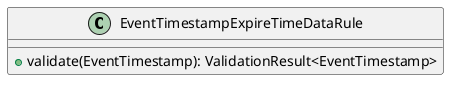 @startuml

    class EventTimestampExpireTimeDataRule [[EventTimestampExpireTimeDataRule.html]] {
        +validate(EventTimestamp): ValidationResult<EventTimestamp>
    }

@enduml
